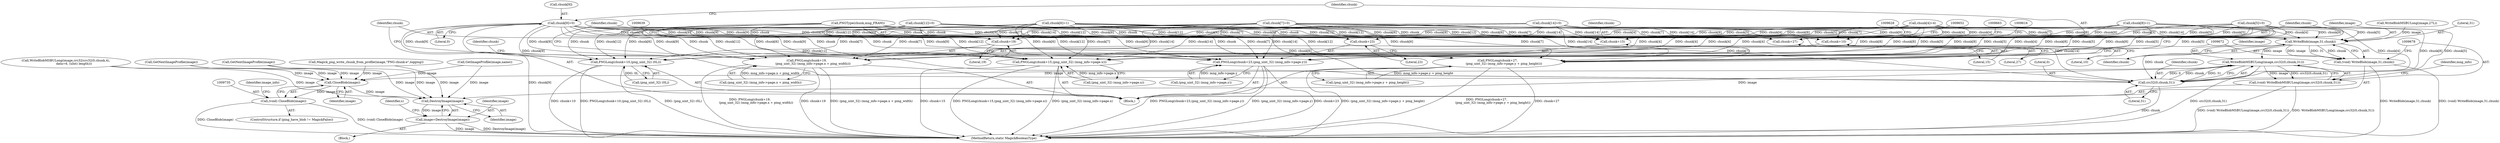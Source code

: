 digraph "0_ImageMagick_816ecab6c532ae086ff4186b3eaf4aa7092d536f@array" {
"1009606" [label="(Call,chunk[9]=0)"];
"1009611" [label="(Call,PNGLong(chunk+10,(png_uint_32) (0L)))"];
"1009612" [label="(Call,chunk+10)"];
"1009623" [label="(Call,PNGLong(chunk+15,(png_uint_32) (mng_info->page.x)))"];
"1009624" [label="(Call,chunk+15)"];
"1009634" [label="(Call,PNGLong(chunk+19,\n             (png_uint_32) (mng_info->page.x + ping_width)))"];
"1009635" [label="(Call,chunk+19)"];
"1009647" [label="(Call,PNGLong(chunk+23,(png_uint_32) (mng_info->page.y)))"];
"1009648" [label="(Call,chunk+23)"];
"1009658" [label="(Call,PNGLong(chunk+27,\n             (png_uint_32) (mng_info->page.y + ping_height)))"];
"1009659" [label="(Call,chunk+27)"];
"1009673" [label="(Call,WriteBlob(image,31,chunk))"];
"1009671" [label="(Call,(void) WriteBlob(image,31,chunk))"];
"1009679" [label="(Call,WriteBlobMSBULong(image,crc32(0,chunk,31)))"];
"1009677" [label="(Call,(void) WriteBlobMSBULong(image,crc32(0,chunk,31)))"];
"1009736" [label="(Call,CloseBlob(image))"];
"1009734" [label="(Call,(void) CloseBlob(image))"];
"1009744" [label="(Call,DestroyImage(image))"];
"1009742" [label="(Call,image=DestroyImage(image))"];
"1009681" [label="(Call,crc32(0,chunk,31))"];
"1009687" [label="(Identifier,mng_info)"];
"1009627" [label="(Call,(png_uint_32) (mng_info->page.x))"];
"1009618" [label="(Call,chunk[14]=0)"];
"1009650" [label="(Literal,23)"];
"1009615" [label="(Call,(png_uint_32) (0L))"];
"1009660" [label="(Identifier,chunk)"];
"1009607" [label="(Call,chunk[9])"];
"1009636" [label="(Identifier,chunk)"];
"1009681" [label="(Call,crc32(0,chunk,31))"];
"1009674" [label="(Identifier,image)"];
"1009677" [label="(Call,(void) WriteBlobMSBULong(image,crc32(0,chunk,31)))"];
"1009748" [label="(Identifier,s)"];
"1009684" [label="(Literal,31)"];
"1009591" [label="(Call,chunk[6]=1)"];
"1009779" [label="(MethodReturn,static MagickBooleanType)"];
"1009736" [label="(Call,CloseBlob(image))"];
"1009673" [label="(Call,WriteBlob(image,31,chunk))"];
"1009571" [label="(Call,WriteBlobMSBULong(image,27L))"];
"1009671" [label="(Call,(void) WriteBlob(image,31,chunk))"];
"1009730" [label="(ControlStructure,if (ping_have_blob != MagickFalse))"];
"1009397" [label="(Call,GetNextImageProfile(image))"];
"1009649" [label="(Identifier,chunk)"];
"1009612" [label="(Call,chunk+10)"];
"1009491" [label="(Call,WriteBlobMSBULong(image,crc32(crc32(0,chunk,4),\n                 data+6, (uInt) length)))"];
"1009601" [label="(Call,chunk[8]=1)"];
"1009596" [label="(Call,chunk[7]=0)"];
"1009682" [label="(Literal,0)"];
"1009581" [label="(Call,chunk[4]=4)"];
"1009634" [label="(Call,PNGLong(chunk+19,\n             (png_uint_32) (mng_info->page.x + ping_width)))"];
"1009574" [label="(Call,PNGType(chunk,mng_FRAM))"];
"1009737" [label="(Identifier,image)"];
"1009638" [label="(Call,(png_uint_32) (mng_info->page.x + ping_width))"];
"1009675" [label="(Literal,31)"];
"1009635" [label="(Call,chunk+19)"];
"1009567" [label="(Block,)"];
"1009662" [label="(Call,(png_uint_32) (mng_info->page.y + ping_height))"];
"1009679" [label="(Call,WriteBlobMSBULong(image,crc32(0,chunk,31)))"];
"1009378" [label="(Call,Magick_png_write_chunk_from_profile(image,\"PNG-chunk-e\",logging))"];
"1009623" [label="(Call,PNGLong(chunk+15,(png_uint_32) (mng_info->page.x)))"];
"1009659" [label="(Call,chunk+27)"];
"1008082" [label="(Call,chunk[12]=0)"];
"1009739" [label="(Identifier,image_info)"];
"1009647" [label="(Call,PNGLong(chunk+23,(png_uint_32) (mng_info->page.y)))"];
"1009680" [label="(Identifier,image)"];
"1009415" [label="(Call,GetImageProfile(image,name))"];
"1009742" [label="(Call,image=DestroyImage(image))"];
"1000223" [label="(Block,)"];
"1009625" [label="(Identifier,chunk)"];
"1009637" [label="(Literal,19)"];
"1009734" [label="(Call,(void) CloseBlob(image))"];
"1009648" [label="(Call,chunk+23)"];
"1009658" [label="(Call,PNGLong(chunk+27,\n             (png_uint_32) (mng_info->page.y + ping_height)))"];
"1009613" [label="(Identifier,chunk)"];
"1009610" [label="(Literal,0)"];
"1009743" [label="(Identifier,image)"];
"1009511" [label="(Call,GetNextImageProfile(image))"];
"1009611" [label="(Call,PNGLong(chunk+10,(png_uint_32) (0L)))"];
"1009745" [label="(Identifier,image)"];
"1009614" [label="(Literal,10)"];
"1009620" [label="(Identifier,chunk)"];
"1009744" [label="(Call,DestroyImage(image))"];
"1009651" [label="(Call,(png_uint_32) (mng_info->page.y))"];
"1009661" [label="(Literal,27)"];
"1009683" [label="(Identifier,chunk)"];
"1009676" [label="(Identifier,chunk)"];
"1009626" [label="(Literal,15)"];
"1009606" [label="(Call,chunk[9]=0)"];
"1009586" [label="(Call,chunk[5]=0)"];
"1009624" [label="(Call,chunk+15)"];
"1009606" -> "1009567"  [label="AST: "];
"1009606" -> "1009610"  [label="CFG: "];
"1009607" -> "1009606"  [label="AST: "];
"1009610" -> "1009606"  [label="AST: "];
"1009613" -> "1009606"  [label="CFG: "];
"1009606" -> "1009779"  [label="DDG: chunk[9]"];
"1009606" -> "1009611"  [label="DDG: chunk[9]"];
"1009606" -> "1009612"  [label="DDG: chunk[9]"];
"1009606" -> "1009623"  [label="DDG: chunk[9]"];
"1009606" -> "1009624"  [label="DDG: chunk[9]"];
"1009606" -> "1009634"  [label="DDG: chunk[9]"];
"1009606" -> "1009635"  [label="DDG: chunk[9]"];
"1009606" -> "1009647"  [label="DDG: chunk[9]"];
"1009606" -> "1009648"  [label="DDG: chunk[9]"];
"1009606" -> "1009658"  [label="DDG: chunk[9]"];
"1009606" -> "1009659"  [label="DDG: chunk[9]"];
"1009606" -> "1009673"  [label="DDG: chunk[9]"];
"1009606" -> "1009681"  [label="DDG: chunk[9]"];
"1009611" -> "1009567"  [label="AST: "];
"1009611" -> "1009615"  [label="CFG: "];
"1009612" -> "1009611"  [label="AST: "];
"1009615" -> "1009611"  [label="AST: "];
"1009620" -> "1009611"  [label="CFG: "];
"1009611" -> "1009779"  [label="DDG: PNGLong(chunk+10,(png_uint_32) (0L))"];
"1009611" -> "1009779"  [label="DDG: chunk+10"];
"1009611" -> "1009779"  [label="DDG: (png_uint_32) (0L)"];
"1009601" -> "1009611"  [label="DDG: chunk[8]"];
"1008082" -> "1009611"  [label="DDG: chunk[12]"];
"1009574" -> "1009611"  [label="DDG: chunk"];
"1009596" -> "1009611"  [label="DDG: chunk[7]"];
"1009581" -> "1009611"  [label="DDG: chunk[4]"];
"1009586" -> "1009611"  [label="DDG: chunk[5]"];
"1009591" -> "1009611"  [label="DDG: chunk[6]"];
"1009615" -> "1009611"  [label="DDG: 0L"];
"1009612" -> "1009614"  [label="CFG: "];
"1009613" -> "1009612"  [label="AST: "];
"1009614" -> "1009612"  [label="AST: "];
"1009616" -> "1009612"  [label="CFG: "];
"1009601" -> "1009612"  [label="DDG: chunk[8]"];
"1008082" -> "1009612"  [label="DDG: chunk[12]"];
"1009574" -> "1009612"  [label="DDG: chunk"];
"1009596" -> "1009612"  [label="DDG: chunk[7]"];
"1009581" -> "1009612"  [label="DDG: chunk[4]"];
"1009586" -> "1009612"  [label="DDG: chunk[5]"];
"1009591" -> "1009612"  [label="DDG: chunk[6]"];
"1009623" -> "1009567"  [label="AST: "];
"1009623" -> "1009627"  [label="CFG: "];
"1009624" -> "1009623"  [label="AST: "];
"1009627" -> "1009623"  [label="AST: "];
"1009636" -> "1009623"  [label="CFG: "];
"1009623" -> "1009779"  [label="DDG: (png_uint_32) (mng_info->page.x)"];
"1009623" -> "1009779"  [label="DDG: chunk+15"];
"1009623" -> "1009779"  [label="DDG: PNGLong(chunk+15,(png_uint_32) (mng_info->page.x))"];
"1009601" -> "1009623"  [label="DDG: chunk[8]"];
"1008082" -> "1009623"  [label="DDG: chunk[12]"];
"1009618" -> "1009623"  [label="DDG: chunk[14]"];
"1009596" -> "1009623"  [label="DDG: chunk[7]"];
"1009581" -> "1009623"  [label="DDG: chunk[4]"];
"1009586" -> "1009623"  [label="DDG: chunk[5]"];
"1009591" -> "1009623"  [label="DDG: chunk[6]"];
"1009574" -> "1009623"  [label="DDG: chunk"];
"1009627" -> "1009623"  [label="DDG: mng_info->page.x"];
"1009624" -> "1009626"  [label="CFG: "];
"1009625" -> "1009624"  [label="AST: "];
"1009626" -> "1009624"  [label="AST: "];
"1009628" -> "1009624"  [label="CFG: "];
"1009601" -> "1009624"  [label="DDG: chunk[8]"];
"1008082" -> "1009624"  [label="DDG: chunk[12]"];
"1009618" -> "1009624"  [label="DDG: chunk[14]"];
"1009596" -> "1009624"  [label="DDG: chunk[7]"];
"1009581" -> "1009624"  [label="DDG: chunk[4]"];
"1009586" -> "1009624"  [label="DDG: chunk[5]"];
"1009591" -> "1009624"  [label="DDG: chunk[6]"];
"1009574" -> "1009624"  [label="DDG: chunk"];
"1009634" -> "1009567"  [label="AST: "];
"1009634" -> "1009638"  [label="CFG: "];
"1009635" -> "1009634"  [label="AST: "];
"1009638" -> "1009634"  [label="AST: "];
"1009649" -> "1009634"  [label="CFG: "];
"1009634" -> "1009779"  [label="DDG: PNGLong(chunk+19,\n             (png_uint_32) (mng_info->page.x + ping_width))"];
"1009634" -> "1009779"  [label="DDG: chunk+19"];
"1009634" -> "1009779"  [label="DDG: (png_uint_32) (mng_info->page.x + ping_width)"];
"1009601" -> "1009634"  [label="DDG: chunk[8]"];
"1008082" -> "1009634"  [label="DDG: chunk[12]"];
"1009618" -> "1009634"  [label="DDG: chunk[14]"];
"1009596" -> "1009634"  [label="DDG: chunk[7]"];
"1009581" -> "1009634"  [label="DDG: chunk[4]"];
"1009586" -> "1009634"  [label="DDG: chunk[5]"];
"1009591" -> "1009634"  [label="DDG: chunk[6]"];
"1009574" -> "1009634"  [label="DDG: chunk"];
"1009638" -> "1009634"  [label="DDG: mng_info->page.x + ping_width"];
"1009635" -> "1009637"  [label="CFG: "];
"1009636" -> "1009635"  [label="AST: "];
"1009637" -> "1009635"  [label="AST: "];
"1009639" -> "1009635"  [label="CFG: "];
"1009601" -> "1009635"  [label="DDG: chunk[8]"];
"1008082" -> "1009635"  [label="DDG: chunk[12]"];
"1009618" -> "1009635"  [label="DDG: chunk[14]"];
"1009596" -> "1009635"  [label="DDG: chunk[7]"];
"1009581" -> "1009635"  [label="DDG: chunk[4]"];
"1009586" -> "1009635"  [label="DDG: chunk[5]"];
"1009591" -> "1009635"  [label="DDG: chunk[6]"];
"1009574" -> "1009635"  [label="DDG: chunk"];
"1009647" -> "1009567"  [label="AST: "];
"1009647" -> "1009651"  [label="CFG: "];
"1009648" -> "1009647"  [label="AST: "];
"1009651" -> "1009647"  [label="AST: "];
"1009660" -> "1009647"  [label="CFG: "];
"1009647" -> "1009779"  [label="DDG: PNGLong(chunk+23,(png_uint_32) (mng_info->page.y))"];
"1009647" -> "1009779"  [label="DDG: (png_uint_32) (mng_info->page.y)"];
"1009647" -> "1009779"  [label="DDG: chunk+23"];
"1009601" -> "1009647"  [label="DDG: chunk[8]"];
"1008082" -> "1009647"  [label="DDG: chunk[12]"];
"1009618" -> "1009647"  [label="DDG: chunk[14]"];
"1009596" -> "1009647"  [label="DDG: chunk[7]"];
"1009581" -> "1009647"  [label="DDG: chunk[4]"];
"1009586" -> "1009647"  [label="DDG: chunk[5]"];
"1009591" -> "1009647"  [label="DDG: chunk[6]"];
"1009574" -> "1009647"  [label="DDG: chunk"];
"1009651" -> "1009647"  [label="DDG: mng_info->page.y"];
"1009648" -> "1009650"  [label="CFG: "];
"1009649" -> "1009648"  [label="AST: "];
"1009650" -> "1009648"  [label="AST: "];
"1009652" -> "1009648"  [label="CFG: "];
"1009601" -> "1009648"  [label="DDG: chunk[8]"];
"1008082" -> "1009648"  [label="DDG: chunk[12]"];
"1009618" -> "1009648"  [label="DDG: chunk[14]"];
"1009596" -> "1009648"  [label="DDG: chunk[7]"];
"1009581" -> "1009648"  [label="DDG: chunk[4]"];
"1009586" -> "1009648"  [label="DDG: chunk[5]"];
"1009591" -> "1009648"  [label="DDG: chunk[6]"];
"1009574" -> "1009648"  [label="DDG: chunk"];
"1009658" -> "1009567"  [label="AST: "];
"1009658" -> "1009662"  [label="CFG: "];
"1009659" -> "1009658"  [label="AST: "];
"1009662" -> "1009658"  [label="AST: "];
"1009672" -> "1009658"  [label="CFG: "];
"1009658" -> "1009779"  [label="DDG: (png_uint_32) (mng_info->page.y + ping_height)"];
"1009658" -> "1009779"  [label="DDG: PNGLong(chunk+27,\n             (png_uint_32) (mng_info->page.y + ping_height))"];
"1009658" -> "1009779"  [label="DDG: chunk+27"];
"1009601" -> "1009658"  [label="DDG: chunk[8]"];
"1008082" -> "1009658"  [label="DDG: chunk[12]"];
"1009618" -> "1009658"  [label="DDG: chunk[14]"];
"1009596" -> "1009658"  [label="DDG: chunk[7]"];
"1009581" -> "1009658"  [label="DDG: chunk[4]"];
"1009586" -> "1009658"  [label="DDG: chunk[5]"];
"1009591" -> "1009658"  [label="DDG: chunk[6]"];
"1009574" -> "1009658"  [label="DDG: chunk"];
"1009662" -> "1009658"  [label="DDG: mng_info->page.y + ping_height"];
"1009659" -> "1009661"  [label="CFG: "];
"1009660" -> "1009659"  [label="AST: "];
"1009661" -> "1009659"  [label="AST: "];
"1009663" -> "1009659"  [label="CFG: "];
"1009601" -> "1009659"  [label="DDG: chunk[8]"];
"1008082" -> "1009659"  [label="DDG: chunk[12]"];
"1009618" -> "1009659"  [label="DDG: chunk[14]"];
"1009596" -> "1009659"  [label="DDG: chunk[7]"];
"1009581" -> "1009659"  [label="DDG: chunk[4]"];
"1009586" -> "1009659"  [label="DDG: chunk[5]"];
"1009591" -> "1009659"  [label="DDG: chunk[6]"];
"1009574" -> "1009659"  [label="DDG: chunk"];
"1009673" -> "1009671"  [label="AST: "];
"1009673" -> "1009676"  [label="CFG: "];
"1009674" -> "1009673"  [label="AST: "];
"1009675" -> "1009673"  [label="AST: "];
"1009676" -> "1009673"  [label="AST: "];
"1009671" -> "1009673"  [label="CFG: "];
"1009673" -> "1009671"  [label="DDG: image"];
"1009673" -> "1009671"  [label="DDG: 31"];
"1009673" -> "1009671"  [label="DDG: chunk"];
"1009571" -> "1009673"  [label="DDG: image"];
"1009601" -> "1009673"  [label="DDG: chunk[8]"];
"1009618" -> "1009673"  [label="DDG: chunk[14]"];
"1009596" -> "1009673"  [label="DDG: chunk[7]"];
"1009581" -> "1009673"  [label="DDG: chunk[4]"];
"1009586" -> "1009673"  [label="DDG: chunk[5]"];
"1008082" -> "1009673"  [label="DDG: chunk[12]"];
"1009591" -> "1009673"  [label="DDG: chunk[6]"];
"1009574" -> "1009673"  [label="DDG: chunk"];
"1009673" -> "1009679"  [label="DDG: image"];
"1009673" -> "1009681"  [label="DDG: chunk"];
"1009671" -> "1009567"  [label="AST: "];
"1009672" -> "1009671"  [label="AST: "];
"1009678" -> "1009671"  [label="CFG: "];
"1009671" -> "1009779"  [label="DDG: WriteBlob(image,31,chunk)"];
"1009671" -> "1009779"  [label="DDG: (void) WriteBlob(image,31,chunk)"];
"1009679" -> "1009677"  [label="AST: "];
"1009679" -> "1009681"  [label="CFG: "];
"1009680" -> "1009679"  [label="AST: "];
"1009681" -> "1009679"  [label="AST: "];
"1009677" -> "1009679"  [label="CFG: "];
"1009679" -> "1009779"  [label="DDG: crc32(0,chunk,31)"];
"1009679" -> "1009677"  [label="DDG: image"];
"1009679" -> "1009677"  [label="DDG: crc32(0,chunk,31)"];
"1009681" -> "1009679"  [label="DDG: 0"];
"1009681" -> "1009679"  [label="DDG: chunk"];
"1009681" -> "1009679"  [label="DDG: 31"];
"1009679" -> "1009736"  [label="DDG: image"];
"1009679" -> "1009744"  [label="DDG: image"];
"1009677" -> "1009567"  [label="AST: "];
"1009678" -> "1009677"  [label="AST: "];
"1009687" -> "1009677"  [label="CFG: "];
"1009677" -> "1009779"  [label="DDG: WriteBlobMSBULong(image,crc32(0,chunk,31))"];
"1009677" -> "1009779"  [label="DDG: (void) WriteBlobMSBULong(image,crc32(0,chunk,31))"];
"1009736" -> "1009734"  [label="AST: "];
"1009736" -> "1009737"  [label="CFG: "];
"1009737" -> "1009736"  [label="AST: "];
"1009734" -> "1009736"  [label="CFG: "];
"1009736" -> "1009734"  [label="DDG: image"];
"1009511" -> "1009736"  [label="DDG: image"];
"1009378" -> "1009736"  [label="DDG: image"];
"1009397" -> "1009736"  [label="DDG: image"];
"1009415" -> "1009736"  [label="DDG: image"];
"1009491" -> "1009736"  [label="DDG: image"];
"1009736" -> "1009744"  [label="DDG: image"];
"1009734" -> "1009730"  [label="AST: "];
"1009735" -> "1009734"  [label="AST: "];
"1009739" -> "1009734"  [label="CFG: "];
"1009734" -> "1009779"  [label="DDG: CloseBlob(image)"];
"1009734" -> "1009779"  [label="DDG: (void) CloseBlob(image)"];
"1009744" -> "1009742"  [label="AST: "];
"1009744" -> "1009745"  [label="CFG: "];
"1009745" -> "1009744"  [label="AST: "];
"1009742" -> "1009744"  [label="CFG: "];
"1009744" -> "1009742"  [label="DDG: image"];
"1009511" -> "1009744"  [label="DDG: image"];
"1009378" -> "1009744"  [label="DDG: image"];
"1009397" -> "1009744"  [label="DDG: image"];
"1009415" -> "1009744"  [label="DDG: image"];
"1009491" -> "1009744"  [label="DDG: image"];
"1009742" -> "1000223"  [label="AST: "];
"1009743" -> "1009742"  [label="AST: "];
"1009748" -> "1009742"  [label="CFG: "];
"1009742" -> "1009779"  [label="DDG: image"];
"1009742" -> "1009779"  [label="DDG: DestroyImage(image)"];
"1009681" -> "1009684"  [label="CFG: "];
"1009682" -> "1009681"  [label="AST: "];
"1009683" -> "1009681"  [label="AST: "];
"1009684" -> "1009681"  [label="AST: "];
"1009681" -> "1009779"  [label="DDG: chunk"];
"1009601" -> "1009681"  [label="DDG: chunk[8]"];
"1008082" -> "1009681"  [label="DDG: chunk[12]"];
"1009618" -> "1009681"  [label="DDG: chunk[14]"];
"1009596" -> "1009681"  [label="DDG: chunk[7]"];
"1009581" -> "1009681"  [label="DDG: chunk[4]"];
"1009586" -> "1009681"  [label="DDG: chunk[5]"];
"1009591" -> "1009681"  [label="DDG: chunk[6]"];
}
